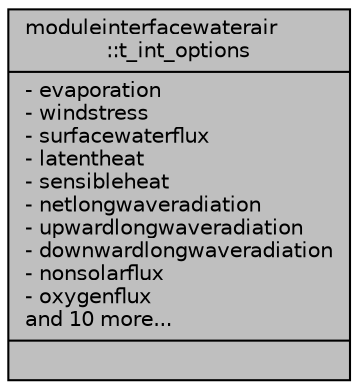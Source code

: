 digraph "moduleinterfacewaterair::t_int_options"
{
 // LATEX_PDF_SIZE
  edge [fontname="Helvetica",fontsize="10",labelfontname="Helvetica",labelfontsize="10"];
  node [fontname="Helvetica",fontsize="10",shape=record];
  Node1 [label="{moduleinterfacewaterair\l::t_int_options\n|- evaporation\l- windstress\l- surfacewaterflux\l- latentheat\l- sensibleheat\l- netlongwaveradiation\l- upwardlongwaveradiation\l- downwardlongwaveradiation\l- nonsolarflux\l- oxygenflux\land 10 more...\l|}",height=0.2,width=0.4,color="black", fillcolor="grey75", style="filled", fontcolor="black",tooltip=" "];
}
